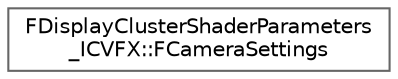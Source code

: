 digraph "Graphical Class Hierarchy"
{
 // INTERACTIVE_SVG=YES
 // LATEX_PDF_SIZE
  bgcolor="transparent";
  edge [fontname=Helvetica,fontsize=10,labelfontname=Helvetica,labelfontsize=10];
  node [fontname=Helvetica,fontsize=10,shape=box,height=0.2,width=0.4];
  rankdir="LR";
  Node0 [id="Node000000",label="FDisplayClusterShaderParameters\l_ICVFX::FCameraSettings",height=0.2,width=0.4,color="grey40", fillcolor="white", style="filled",URL="$d4/dd4/structFDisplayClusterShaderParameters__ICVFX_1_1FCameraSettings.html",tooltip="Incamera render settings."];
}
